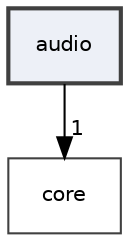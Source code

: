 digraph "audio"
{
 // LATEX_PDF_SIZE
  edge [fontname="Helvetica",fontsize="10",labelfontname="Helvetica",labelfontsize="10"];
  node [fontname="Helvetica",fontsize="10",shape=record];
  compound=true
  dir_a63dedf81f1e5ea1d42bb45ef831eb8c [shape=box, label="audio", style="filled,bold,", fillcolor="#edf0f7", color="grey25", URL="dir_a63dedf81f1e5ea1d42bb45ef831eb8c.html"];
  dir_aebb8dcc11953d78e620bbef0b9e2183 [shape=box, label="core", style="", fillcolor="#edf0f7", color="grey25", URL="dir_aebb8dcc11953d78e620bbef0b9e2183.html"];
  dir_a63dedf81f1e5ea1d42bb45ef831eb8c->dir_aebb8dcc11953d78e620bbef0b9e2183 [headlabel="1", labeldistance=1.5 headhref="dir_000000_000004.html"];
}
